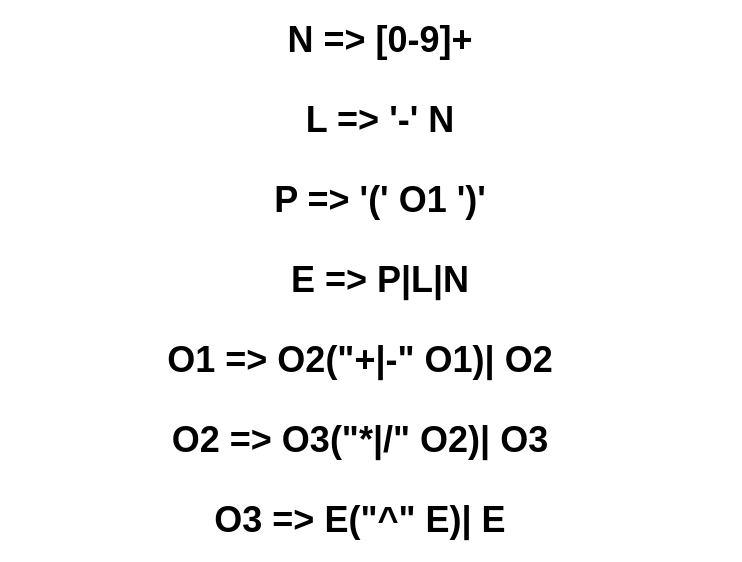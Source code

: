 <mxfile version="18.0.0" type="device"><diagram id="gN9ZMZvw-ZuR5AJAcGnh" name="Page-1"><mxGraphModel dx="1422" dy="772" grid="1" gridSize="10" guides="1" tooltips="1" connect="1" arrows="1" fold="1" page="1" pageScale="1" pageWidth="850" pageHeight="1100" math="0" shadow="0"><root><mxCell id="0"/><mxCell id="1" parent="0"/><mxCell id="wKn09-AWd0bILG1KxZ3e-1" value="&lt;b&gt;&lt;font style=&quot;font-size: 18px;&quot;&gt;N =&amp;gt; [0-9]+&lt;br&gt;&lt;/font&gt;&lt;/b&gt;" style="text;html=1;strokeColor=none;fillColor=none;align=center;verticalAlign=middle;whiteSpace=wrap;rounded=0;" vertex="1" parent="1"><mxGeometry x="440" y="120" width="360" height="40" as="geometry"/></mxCell><mxCell id="wKn09-AWd0bILG1KxZ3e-2" value="&lt;b&gt;&lt;font style=&quot;font-size: 18px;&quot;&gt;P =&amp;gt; '(' O1 ')'&lt;br&gt;&lt;/font&gt;&lt;/b&gt;" style="text;html=1;strokeColor=none;fillColor=none;align=center;verticalAlign=middle;whiteSpace=wrap;rounded=0;" vertex="1" parent="1"><mxGeometry x="440" y="200" width="360" height="40" as="geometry"/></mxCell><mxCell id="wKn09-AWd0bILG1KxZ3e-3" value="&lt;b&gt;&lt;font style=&quot;font-size: 18px;&quot;&gt;L =&amp;gt; '-' N&lt;br&gt;&lt;/font&gt;&lt;/b&gt;" style="text;html=1;strokeColor=none;fillColor=none;align=center;verticalAlign=middle;whiteSpace=wrap;rounded=0;" vertex="1" parent="1"><mxGeometry x="440" y="160" width="360" height="40" as="geometry"/></mxCell><mxCell id="wKn09-AWd0bILG1KxZ3e-4" value="&lt;b&gt;&lt;font style=&quot;font-size: 18px;&quot;&gt;E =&amp;gt; P|L|N &lt;br&gt;&lt;/font&gt;&lt;/b&gt;" style="text;html=1;strokeColor=none;fillColor=none;align=center;verticalAlign=middle;whiteSpace=wrap;rounded=0;" vertex="1" parent="1"><mxGeometry x="440" y="240" width="360" height="40" as="geometry"/></mxCell><mxCell id="wKn09-AWd0bILG1KxZ3e-5" value="&lt;b&gt;&lt;font style=&quot;font-size: 18px;&quot;&gt;O1 =&amp;gt; O2(&quot;+|-&quot; O1)| O2&lt;br&gt;&lt;/font&gt;&lt;/b&gt;" style="text;html=1;strokeColor=none;fillColor=none;align=center;verticalAlign=middle;whiteSpace=wrap;rounded=0;" vertex="1" parent="1"><mxGeometry x="430" y="280" width="360" height="40" as="geometry"/></mxCell><mxCell id="wKn09-AWd0bILG1KxZ3e-6" value="&lt;b&gt;&lt;font style=&quot;font-size: 18px;&quot;&gt;O2 =&amp;gt; O3(&quot;*|/&quot; O2)| O3&lt;br&gt;&lt;/font&gt;&lt;/b&gt;" style="text;html=1;strokeColor=none;fillColor=none;align=center;verticalAlign=middle;whiteSpace=wrap;rounded=0;" vertex="1" parent="1"><mxGeometry x="430" y="320" width="360" height="40" as="geometry"/></mxCell><mxCell id="wKn09-AWd0bILG1KxZ3e-7" value="&lt;b&gt;&lt;font style=&quot;font-size: 18px;&quot;&gt;O3 =&amp;gt; E(&quot;^&quot; E)| E&lt;br&gt;&lt;/font&gt;&lt;/b&gt;" style="text;html=1;strokeColor=none;fillColor=none;align=center;verticalAlign=middle;whiteSpace=wrap;rounded=0;" vertex="1" parent="1"><mxGeometry x="430" y="360" width="360" height="40" as="geometry"/></mxCell></root></mxGraphModel></diagram></mxfile>
